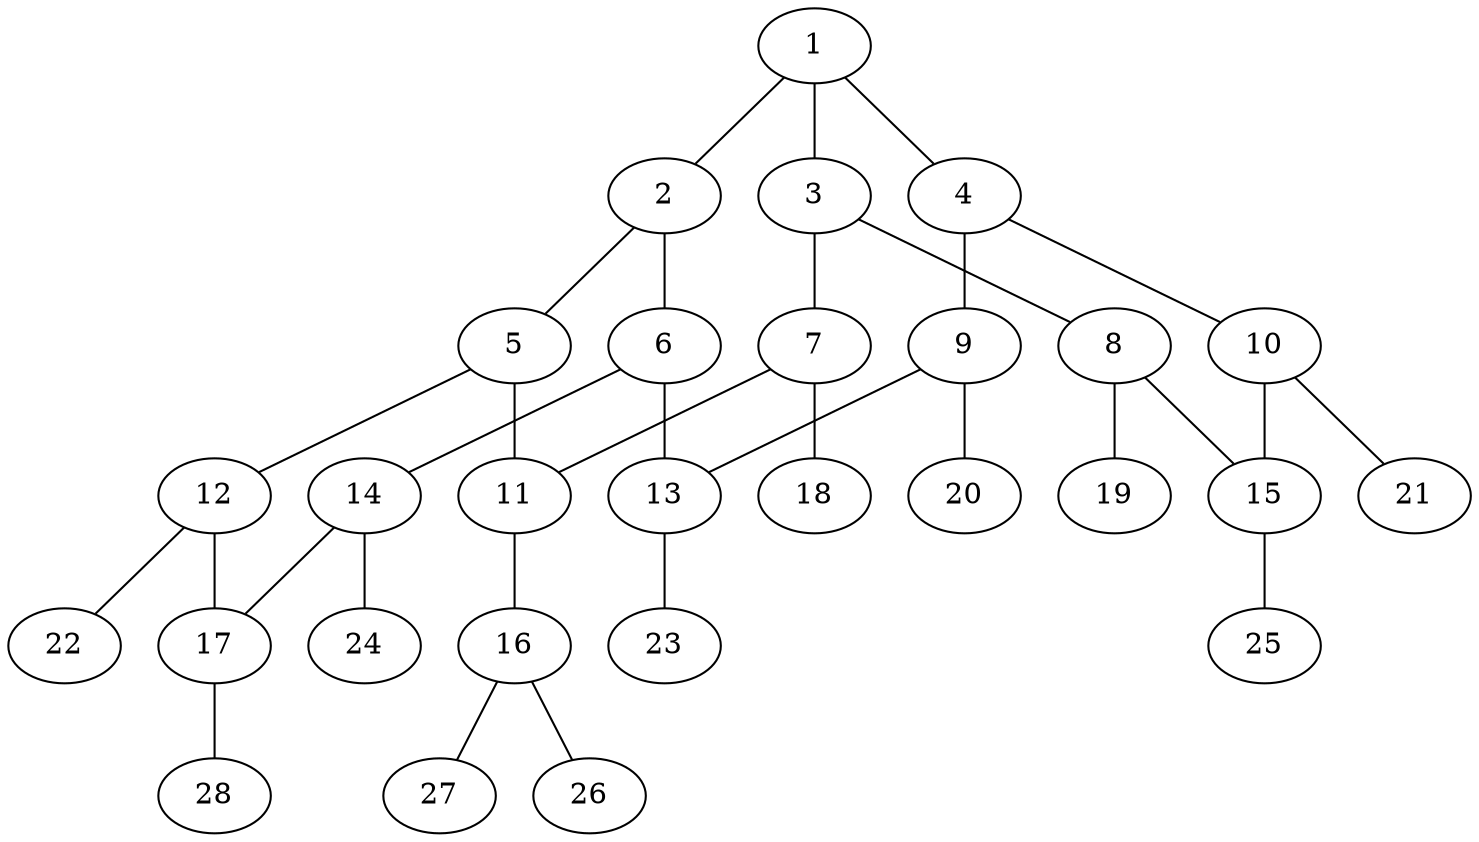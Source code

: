 graph molecule_1444 {
	1	 [chem=C];
	2	 [chem=C];
	1 -- 2	 [valence=2];
	3	 [chem=C];
	1 -- 3	 [valence=1];
	4	 [chem=C];
	1 -- 4	 [valence=1];
	5	 [chem=C];
	2 -- 5	 [valence=1];
	6	 [chem=C];
	2 -- 6	 [valence=1];
	7	 [chem=C];
	3 -- 7	 [valence=2];
	8	 [chem=C];
	3 -- 8	 [valence=1];
	9	 [chem=C];
	4 -- 9	 [valence=1];
	10	 [chem=C];
	4 -- 10	 [valence=2];
	11	 [chem=C];
	5 -- 11	 [valence=2];
	12	 [chem=C];
	5 -- 12	 [valence=1];
	13	 [chem=C];
	6 -- 13	 [valence=1];
	14	 [chem=C];
	6 -- 14	 [valence=2];
	7 -- 11	 [valence=1];
	18	 [chem=H];
	7 -- 18	 [valence=1];
	15	 [chem=C];
	8 -- 15	 [valence=2];
	19	 [chem=H];
	8 -- 19	 [valence=1];
	9 -- 13	 [valence=2];
	20	 [chem=H];
	9 -- 20	 [valence=1];
	10 -- 15	 [valence=1];
	21	 [chem=H];
	10 -- 21	 [valence=1];
	16	 [chem=N];
	11 -- 16	 [valence=1];
	17	 [chem=C];
	12 -- 17	 [valence=2];
	22	 [chem=H];
	12 -- 22	 [valence=1];
	23	 [chem=H];
	13 -- 23	 [valence=1];
	14 -- 17	 [valence=1];
	24	 [chem=H];
	14 -- 24	 [valence=1];
	25	 [chem=H];
	15 -- 25	 [valence=1];
	26	 [chem=H];
	16 -- 26	 [valence=1];
	27	 [chem=H];
	16 -- 27	 [valence=1];
	28	 [chem=H];
	17 -- 28	 [valence=1];
}
